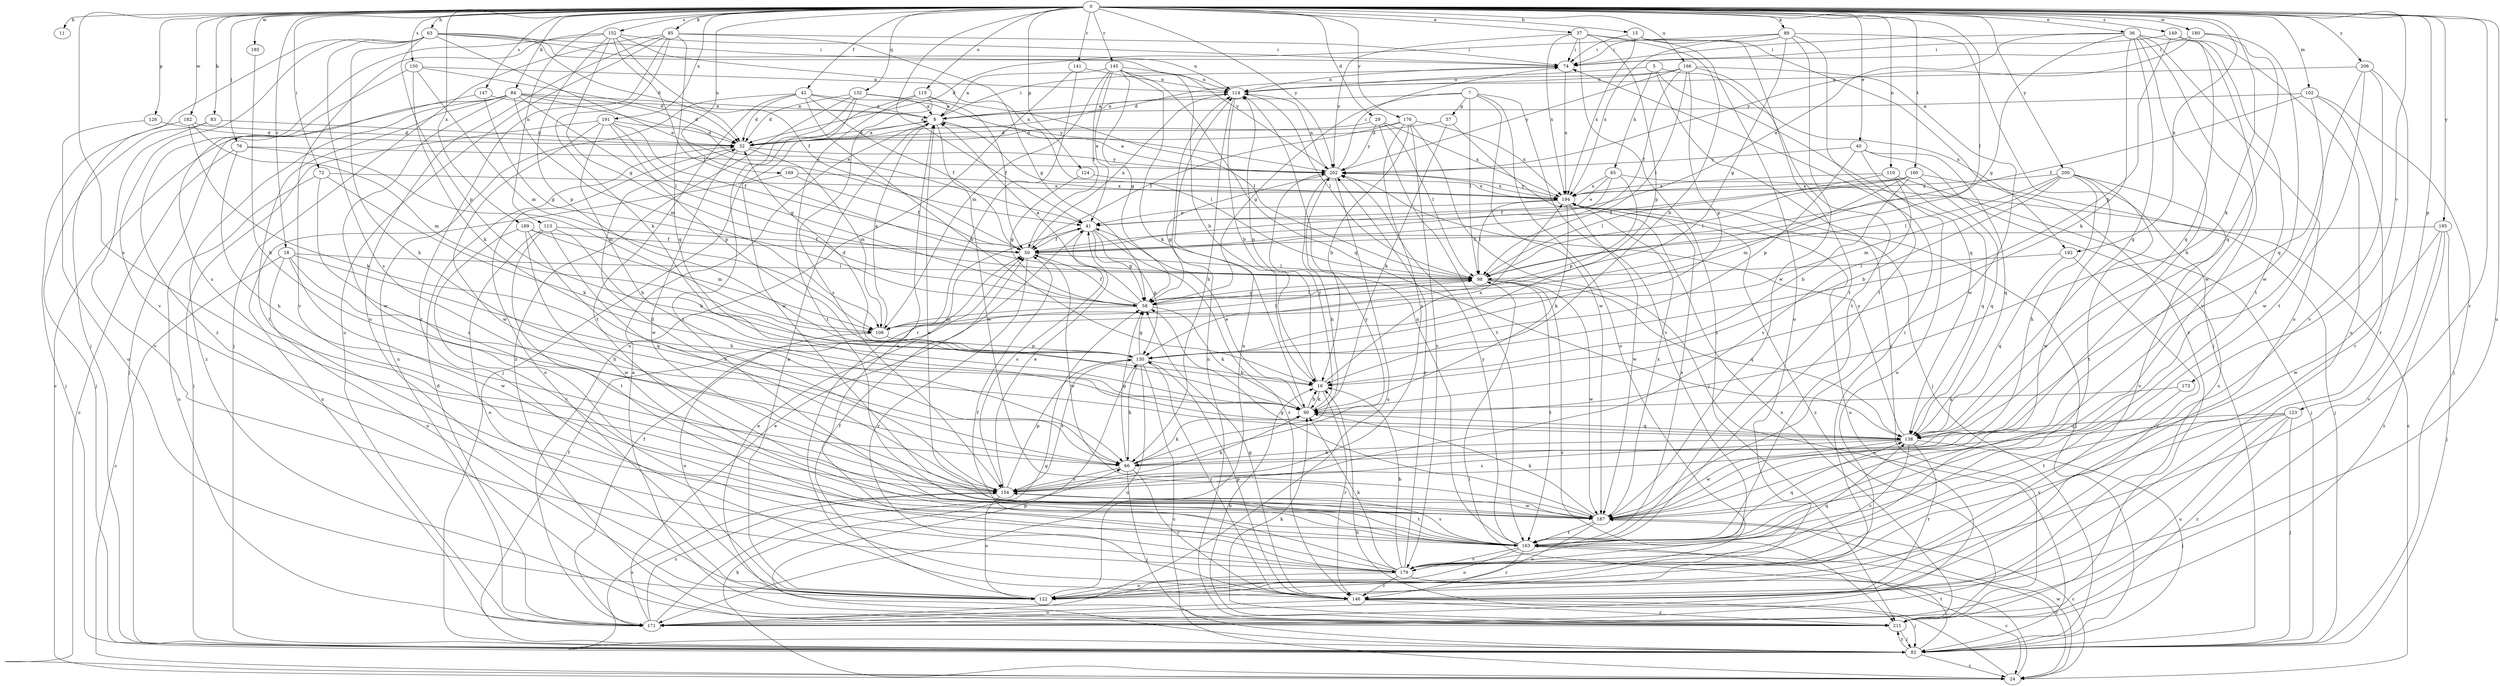 strict digraph  {
0;
5;
7;
8;
11;
15;
16;
18;
24;
29;
32;
36;
37;
40;
41;
42;
50;
57;
58;
63;
65;
66;
72;
74;
76;
82;
83;
84;
85;
89;
90;
98;
102;
106;
110;
113;
114;
115;
122;
123;
124;
126;
130;
132;
138;
141;
145;
146;
147;
149;
150;
152;
154;
160;
163;
166;
169;
171;
173;
176;
179;
180;
182;
185;
187;
189;
191;
192;
194;
195;
200;
202;
206;
211;
0 -> 11  [label=b];
0 -> 15  [label=b];
0 -> 18  [label=c];
0 -> 29  [label=d];
0 -> 36  [label=e];
0 -> 37  [label=e];
0 -> 40  [label=e];
0 -> 41  [label=e];
0 -> 42  [label=f];
0 -> 63  [label=h];
0 -> 72  [label=i];
0 -> 76  [label=j];
0 -> 83  [label=k];
0 -> 84  [label=k];
0 -> 85  [label=k];
0 -> 89  [label=k];
0 -> 90  [label=k];
0 -> 98  [label=l];
0 -> 102  [label=m];
0 -> 110  [label=n];
0 -> 113  [label=n];
0 -> 115  [label=o];
0 -> 123  [label=p];
0 -> 124  [label=p];
0 -> 126  [label=p];
0 -> 132  [label=q];
0 -> 141  [label=r];
0 -> 145  [label=r];
0 -> 146  [label=r];
0 -> 147  [label=s];
0 -> 149  [label=s];
0 -> 150  [label=s];
0 -> 152  [label=s];
0 -> 154  [label=s];
0 -> 160  [label=t];
0 -> 166  [label=u];
0 -> 169  [label=u];
0 -> 171  [label=u];
0 -> 173  [label=v];
0 -> 176  [label=v];
0 -> 180  [label=w];
0 -> 182  [label=w];
0 -> 185  [label=w];
0 -> 189  [label=x];
0 -> 191  [label=x];
0 -> 192  [label=x];
0 -> 195  [label=y];
0 -> 200  [label=y];
0 -> 202  [label=y];
0 -> 206  [label=z];
5 -> 65  [label=h];
5 -> 114  [label=n];
5 -> 138  [label=q];
5 -> 192  [label=x];
5 -> 211  [label=z];
7 -> 8  [label=a];
7 -> 57  [label=g];
7 -> 58  [label=g];
7 -> 98  [label=l];
7 -> 122  [label=o];
7 -> 179  [label=v];
7 -> 187  [label=w];
8 -> 32  [label=d];
8 -> 74  [label=i];
8 -> 98  [label=l];
8 -> 187  [label=w];
15 -> 74  [label=i];
15 -> 163  [label=t];
15 -> 194  [label=x];
15 -> 211  [label=z];
16 -> 90  [label=k];
16 -> 114  [label=n];
16 -> 146  [label=r];
16 -> 194  [label=x];
18 -> 24  [label=c];
18 -> 66  [label=h];
18 -> 98  [label=l];
18 -> 122  [label=o];
18 -> 138  [label=q];
18 -> 187  [label=w];
24 -> 16  [label=b];
24 -> 66  [label=h];
24 -> 98  [label=l];
24 -> 187  [label=w];
29 -> 32  [label=d];
29 -> 98  [label=l];
29 -> 163  [label=t];
29 -> 194  [label=x];
29 -> 202  [label=y];
32 -> 8  [label=a];
32 -> 106  [label=m];
32 -> 122  [label=o];
32 -> 187  [label=w];
32 -> 202  [label=y];
36 -> 41  [label=e];
36 -> 58  [label=g];
36 -> 66  [label=h];
36 -> 74  [label=i];
36 -> 90  [label=k];
36 -> 122  [label=o];
36 -> 138  [label=q];
36 -> 179  [label=v];
36 -> 187  [label=w];
37 -> 16  [label=b];
37 -> 74  [label=i];
37 -> 122  [label=o];
37 -> 130  [label=p];
37 -> 194  [label=x];
37 -> 202  [label=y];
37 -> 211  [label=z];
40 -> 122  [label=o];
40 -> 130  [label=p];
40 -> 138  [label=q];
40 -> 171  [label=u];
40 -> 202  [label=y];
41 -> 50  [label=f];
41 -> 58  [label=g];
41 -> 130  [label=p];
41 -> 146  [label=r];
41 -> 154  [label=s];
42 -> 8  [label=a];
42 -> 16  [label=b];
42 -> 32  [label=d];
42 -> 50  [label=f];
42 -> 163  [label=t];
42 -> 171  [label=u];
42 -> 202  [label=y];
50 -> 98  [label=l];
50 -> 114  [label=n];
50 -> 146  [label=r];
50 -> 187  [label=w];
57 -> 32  [label=d];
57 -> 82  [label=j];
57 -> 90  [label=k];
58 -> 8  [label=a];
58 -> 50  [label=f];
58 -> 90  [label=k];
58 -> 98  [label=l];
58 -> 106  [label=m];
63 -> 32  [label=d];
63 -> 41  [label=e];
63 -> 66  [label=h];
63 -> 74  [label=i];
63 -> 82  [label=j];
63 -> 114  [label=n];
63 -> 130  [label=p];
63 -> 154  [label=s];
63 -> 179  [label=v];
63 -> 202  [label=y];
65 -> 24  [label=c];
65 -> 41  [label=e];
65 -> 50  [label=f];
65 -> 130  [label=p];
65 -> 194  [label=x];
66 -> 58  [label=g];
66 -> 82  [label=j];
66 -> 90  [label=k];
66 -> 146  [label=r];
66 -> 154  [label=s];
66 -> 202  [label=y];
72 -> 90  [label=k];
72 -> 154  [label=s];
72 -> 171  [label=u];
72 -> 194  [label=x];
74 -> 114  [label=n];
74 -> 194  [label=x];
76 -> 24  [label=c];
76 -> 66  [label=h];
76 -> 106  [label=m];
76 -> 202  [label=y];
82 -> 24  [label=c];
82 -> 50  [label=f];
82 -> 130  [label=p];
82 -> 154  [label=s];
82 -> 163  [label=t];
82 -> 211  [label=z];
83 -> 32  [label=d];
83 -> 82  [label=j];
83 -> 179  [label=v];
84 -> 8  [label=a];
84 -> 24  [label=c];
84 -> 32  [label=d];
84 -> 41  [label=e];
84 -> 98  [label=l];
84 -> 106  [label=m];
84 -> 163  [label=t];
84 -> 187  [label=w];
84 -> 211  [label=z];
85 -> 58  [label=g];
85 -> 74  [label=i];
85 -> 82  [label=j];
85 -> 90  [label=k];
85 -> 122  [label=o];
85 -> 138  [label=q];
85 -> 146  [label=r];
85 -> 171  [label=u];
89 -> 32  [label=d];
89 -> 58  [label=g];
89 -> 74  [label=i];
89 -> 82  [label=j];
89 -> 163  [label=t];
89 -> 187  [label=w];
89 -> 194  [label=x];
90 -> 16  [label=b];
90 -> 41  [label=e];
90 -> 138  [label=q];
90 -> 202  [label=y];
98 -> 58  [label=g];
98 -> 138  [label=q];
98 -> 163  [label=t];
98 -> 187  [label=w];
98 -> 211  [label=z];
102 -> 8  [label=a];
102 -> 50  [label=f];
102 -> 82  [label=j];
102 -> 146  [label=r];
102 -> 187  [label=w];
106 -> 8  [label=a];
106 -> 98  [label=l];
106 -> 122  [label=o];
106 -> 130  [label=p];
110 -> 82  [label=j];
110 -> 98  [label=l];
110 -> 138  [label=q];
110 -> 154  [label=s];
110 -> 194  [label=x];
113 -> 16  [label=b];
113 -> 50  [label=f];
113 -> 122  [label=o];
113 -> 154  [label=s];
113 -> 163  [label=t];
114 -> 8  [label=a];
114 -> 16  [label=b];
114 -> 66  [label=h];
114 -> 98  [label=l];
115 -> 8  [label=a];
115 -> 82  [label=j];
115 -> 98  [label=l];
115 -> 154  [label=s];
115 -> 163  [label=t];
122 -> 8  [label=a];
122 -> 50  [label=f];
122 -> 114  [label=n];
123 -> 82  [label=j];
123 -> 138  [label=q];
123 -> 154  [label=s];
123 -> 171  [label=u];
123 -> 179  [label=v];
123 -> 211  [label=z];
124 -> 58  [label=g];
124 -> 194  [label=x];
126 -> 32  [label=d];
126 -> 122  [label=o];
130 -> 16  [label=b];
130 -> 24  [label=c];
130 -> 32  [label=d];
130 -> 58  [label=g];
130 -> 66  [label=h];
130 -> 146  [label=r];
130 -> 154  [label=s];
130 -> 171  [label=u];
132 -> 8  [label=a];
132 -> 32  [label=d];
132 -> 50  [label=f];
132 -> 163  [label=t];
132 -> 187  [label=w];
132 -> 211  [label=z];
138 -> 66  [label=h];
138 -> 82  [label=j];
138 -> 146  [label=r];
138 -> 154  [label=s];
138 -> 179  [label=v];
138 -> 187  [label=w];
138 -> 202  [label=y];
141 -> 114  [label=n];
141 -> 146  [label=r];
141 -> 171  [label=u];
145 -> 8  [label=a];
145 -> 16  [label=b];
145 -> 41  [label=e];
145 -> 50  [label=f];
145 -> 58  [label=g];
145 -> 90  [label=k];
145 -> 106  [label=m];
145 -> 114  [label=n];
145 -> 138  [label=q];
146 -> 58  [label=g];
146 -> 74  [label=i];
146 -> 82  [label=j];
146 -> 130  [label=p];
146 -> 171  [label=u];
146 -> 211  [label=z];
147 -> 8  [label=a];
147 -> 58  [label=g];
147 -> 82  [label=j];
149 -> 74  [label=i];
149 -> 130  [label=p];
149 -> 138  [label=q];
149 -> 163  [label=t];
149 -> 171  [label=u];
150 -> 32  [label=d];
150 -> 90  [label=k];
150 -> 106  [label=m];
150 -> 114  [label=n];
150 -> 154  [label=s];
152 -> 50  [label=f];
152 -> 58  [label=g];
152 -> 74  [label=i];
152 -> 98  [label=l];
152 -> 130  [label=p];
152 -> 179  [label=v];
152 -> 194  [label=x];
152 -> 211  [label=z];
154 -> 32  [label=d];
154 -> 41  [label=e];
154 -> 90  [label=k];
154 -> 122  [label=o];
154 -> 130  [label=p];
154 -> 163  [label=t];
154 -> 187  [label=w];
160 -> 16  [label=b];
160 -> 50  [label=f];
160 -> 82  [label=j];
160 -> 98  [label=l];
160 -> 106  [label=m];
160 -> 138  [label=q];
160 -> 194  [label=x];
163 -> 8  [label=a];
163 -> 24  [label=c];
163 -> 114  [label=n];
163 -> 122  [label=o];
163 -> 138  [label=q];
163 -> 146  [label=r];
163 -> 154  [label=s];
163 -> 179  [label=v];
163 -> 194  [label=x];
163 -> 202  [label=y];
166 -> 32  [label=d];
166 -> 50  [label=f];
166 -> 98  [label=l];
166 -> 114  [label=n];
166 -> 130  [label=p];
166 -> 163  [label=t];
166 -> 187  [label=w];
166 -> 202  [label=y];
169 -> 50  [label=f];
169 -> 171  [label=u];
169 -> 194  [label=x];
171 -> 32  [label=d];
171 -> 41  [label=e];
171 -> 50  [label=f];
171 -> 58  [label=g];
171 -> 154  [label=s];
173 -> 90  [label=k];
173 -> 163  [label=t];
176 -> 16  [label=b];
176 -> 32  [label=d];
176 -> 50  [label=f];
176 -> 82  [label=j];
176 -> 154  [label=s];
176 -> 179  [label=v];
176 -> 194  [label=x];
179 -> 8  [label=a];
179 -> 16  [label=b];
179 -> 24  [label=c];
179 -> 50  [label=f];
179 -> 90  [label=k];
179 -> 122  [label=o];
179 -> 138  [label=q];
179 -> 146  [label=r];
179 -> 202  [label=y];
180 -> 74  [label=i];
180 -> 138  [label=q];
180 -> 187  [label=w];
180 -> 202  [label=y];
182 -> 32  [label=d];
182 -> 82  [label=j];
182 -> 90  [label=k];
182 -> 106  [label=m];
185 -> 66  [label=h];
187 -> 24  [label=c];
187 -> 58  [label=g];
187 -> 90  [label=k];
187 -> 122  [label=o];
187 -> 163  [label=t];
187 -> 194  [label=x];
189 -> 50  [label=f];
189 -> 66  [label=h];
189 -> 106  [label=m];
189 -> 179  [label=v];
189 -> 187  [label=w];
191 -> 32  [label=d];
191 -> 50  [label=f];
191 -> 58  [label=g];
191 -> 66  [label=h];
191 -> 82  [label=j];
191 -> 130  [label=p];
191 -> 187  [label=w];
192 -> 98  [label=l];
192 -> 138  [label=q];
192 -> 146  [label=r];
194 -> 41  [label=e];
194 -> 82  [label=j];
194 -> 90  [label=k];
194 -> 98  [label=l];
194 -> 171  [label=u];
194 -> 187  [label=w];
194 -> 202  [label=y];
194 -> 211  [label=z];
195 -> 50  [label=f];
195 -> 82  [label=j];
195 -> 179  [label=v];
195 -> 187  [label=w];
195 -> 211  [label=z];
200 -> 16  [label=b];
200 -> 66  [label=h];
200 -> 98  [label=l];
200 -> 106  [label=m];
200 -> 122  [label=o];
200 -> 163  [label=t];
200 -> 187  [label=w];
200 -> 194  [label=x];
202 -> 8  [label=a];
202 -> 58  [label=g];
202 -> 66  [label=h];
202 -> 74  [label=i];
202 -> 114  [label=n];
202 -> 171  [label=u];
202 -> 194  [label=x];
206 -> 114  [label=n];
206 -> 138  [label=q];
206 -> 146  [label=r];
206 -> 163  [label=t];
206 -> 179  [label=v];
211 -> 8  [label=a];
211 -> 16  [label=b];
211 -> 41  [label=e];
211 -> 82  [label=j];
211 -> 90  [label=k];
211 -> 114  [label=n];
211 -> 194  [label=x];
}
